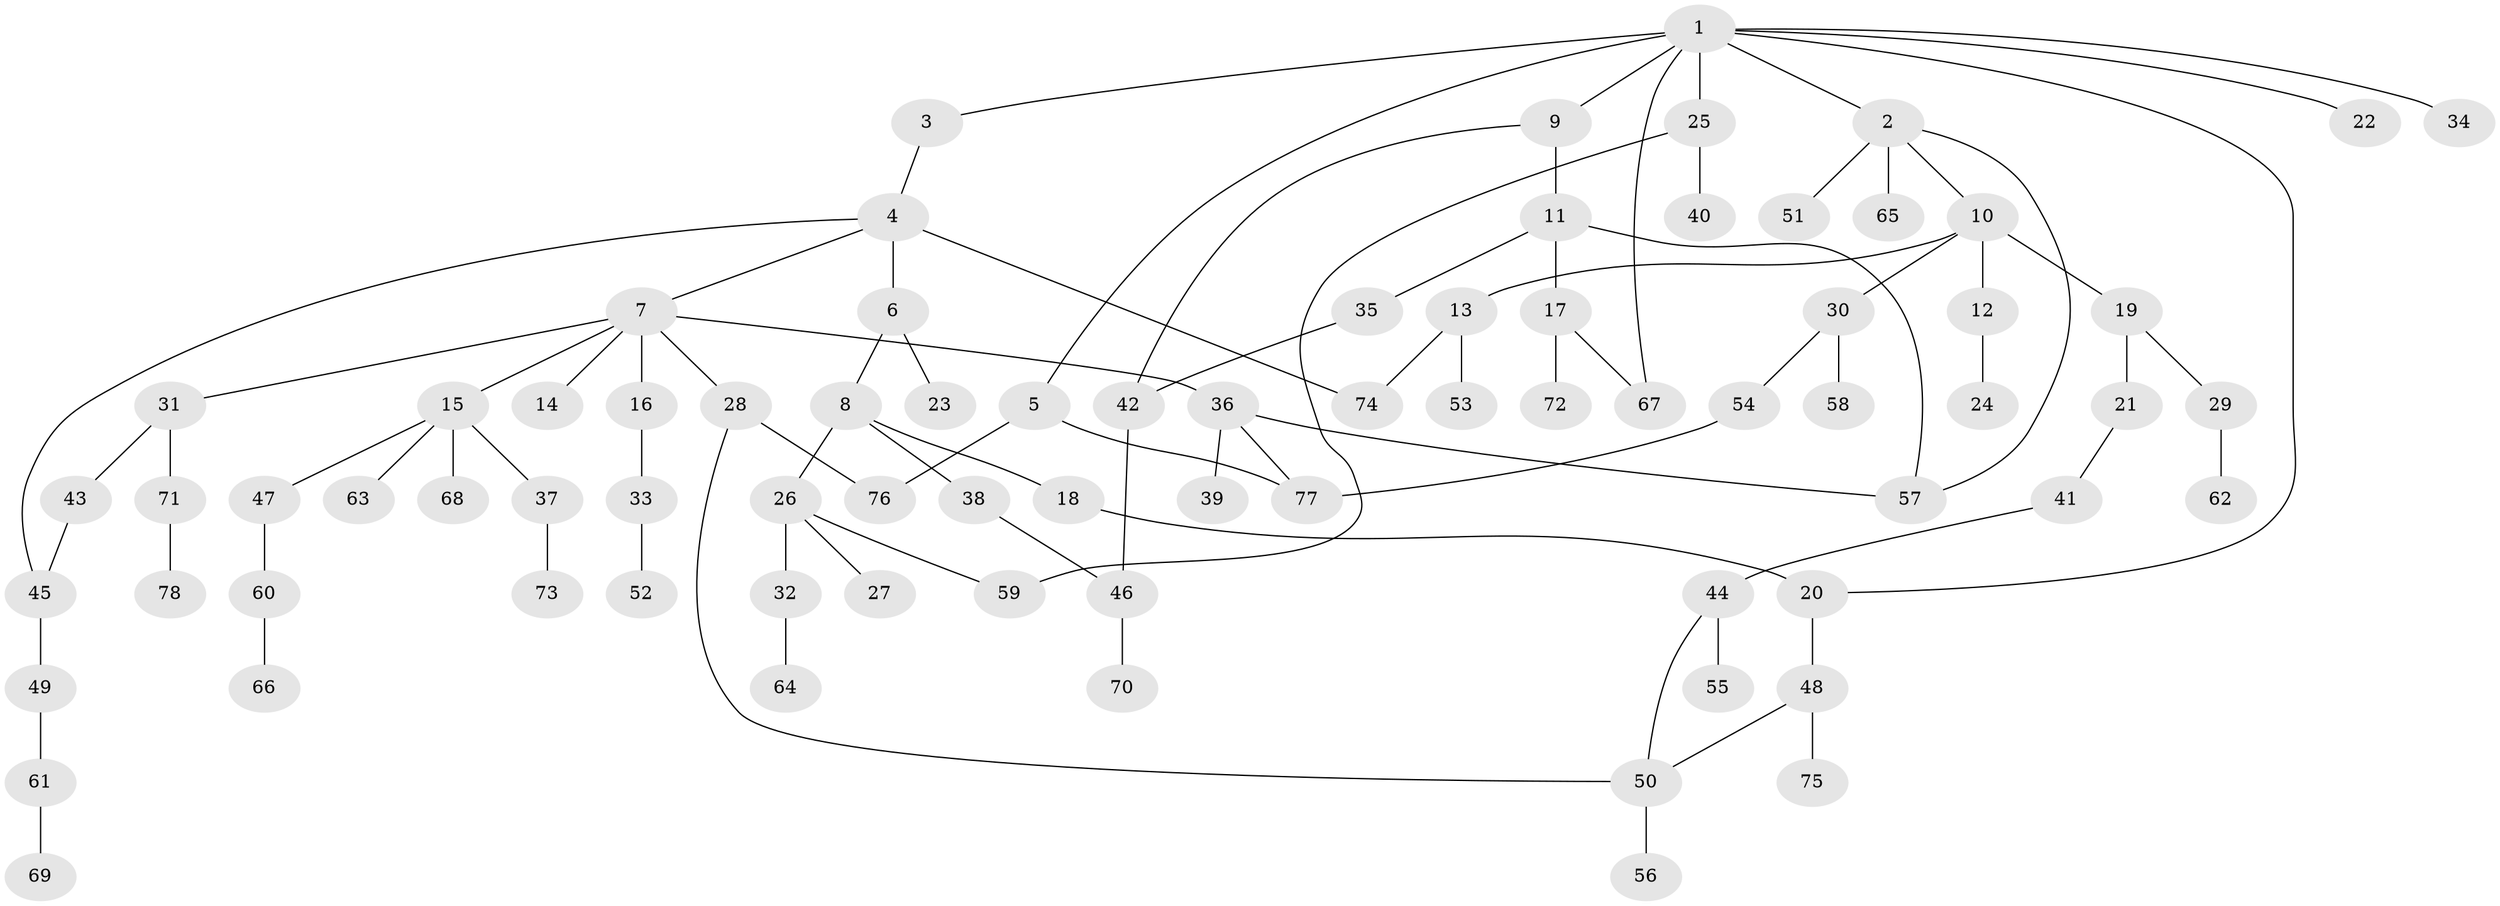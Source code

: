 // coarse degree distribution, {4: 0.10869565217391304, 1: 0.391304347826087, 2: 0.34782608695652173, 3: 0.08695652173913043, 9: 0.021739130434782608, 6: 0.021739130434782608, 11: 0.021739130434782608}
// Generated by graph-tools (version 1.1) at 2025/44/03/04/25 21:44:44]
// undirected, 78 vertices, 91 edges
graph export_dot {
graph [start="1"]
  node [color=gray90,style=filled];
  1;
  2;
  3;
  4;
  5;
  6;
  7;
  8;
  9;
  10;
  11;
  12;
  13;
  14;
  15;
  16;
  17;
  18;
  19;
  20;
  21;
  22;
  23;
  24;
  25;
  26;
  27;
  28;
  29;
  30;
  31;
  32;
  33;
  34;
  35;
  36;
  37;
  38;
  39;
  40;
  41;
  42;
  43;
  44;
  45;
  46;
  47;
  48;
  49;
  50;
  51;
  52;
  53;
  54;
  55;
  56;
  57;
  58;
  59;
  60;
  61;
  62;
  63;
  64;
  65;
  66;
  67;
  68;
  69;
  70;
  71;
  72;
  73;
  74;
  75;
  76;
  77;
  78;
  1 -- 2;
  1 -- 3;
  1 -- 5;
  1 -- 9;
  1 -- 22;
  1 -- 25;
  1 -- 34;
  1 -- 67;
  1 -- 20;
  2 -- 10;
  2 -- 51;
  2 -- 65;
  2 -- 57;
  3 -- 4;
  4 -- 6;
  4 -- 7;
  4 -- 45;
  4 -- 74;
  5 -- 76;
  5 -- 77;
  6 -- 8;
  6 -- 23;
  7 -- 14;
  7 -- 15;
  7 -- 16;
  7 -- 28;
  7 -- 31;
  7 -- 36;
  8 -- 18;
  8 -- 26;
  8 -- 38;
  9 -- 11;
  9 -- 42;
  10 -- 12;
  10 -- 13;
  10 -- 19;
  10 -- 30;
  11 -- 17;
  11 -- 35;
  11 -- 57;
  12 -- 24;
  13 -- 53;
  13 -- 74;
  15 -- 37;
  15 -- 47;
  15 -- 63;
  15 -- 68;
  16 -- 33;
  17 -- 72;
  17 -- 67;
  18 -- 20;
  19 -- 21;
  19 -- 29;
  20 -- 48;
  21 -- 41;
  25 -- 40;
  25 -- 59;
  26 -- 27;
  26 -- 32;
  26 -- 59;
  28 -- 50;
  28 -- 76;
  29 -- 62;
  30 -- 54;
  30 -- 58;
  31 -- 43;
  31 -- 71;
  32 -- 64;
  33 -- 52;
  35 -- 42;
  36 -- 39;
  36 -- 57;
  36 -- 77;
  37 -- 73;
  38 -- 46;
  41 -- 44;
  42 -- 46;
  43 -- 45;
  44 -- 55;
  44 -- 50;
  45 -- 49;
  46 -- 70;
  47 -- 60;
  48 -- 50;
  48 -- 75;
  49 -- 61;
  50 -- 56;
  54 -- 77;
  60 -- 66;
  61 -- 69;
  71 -- 78;
}

